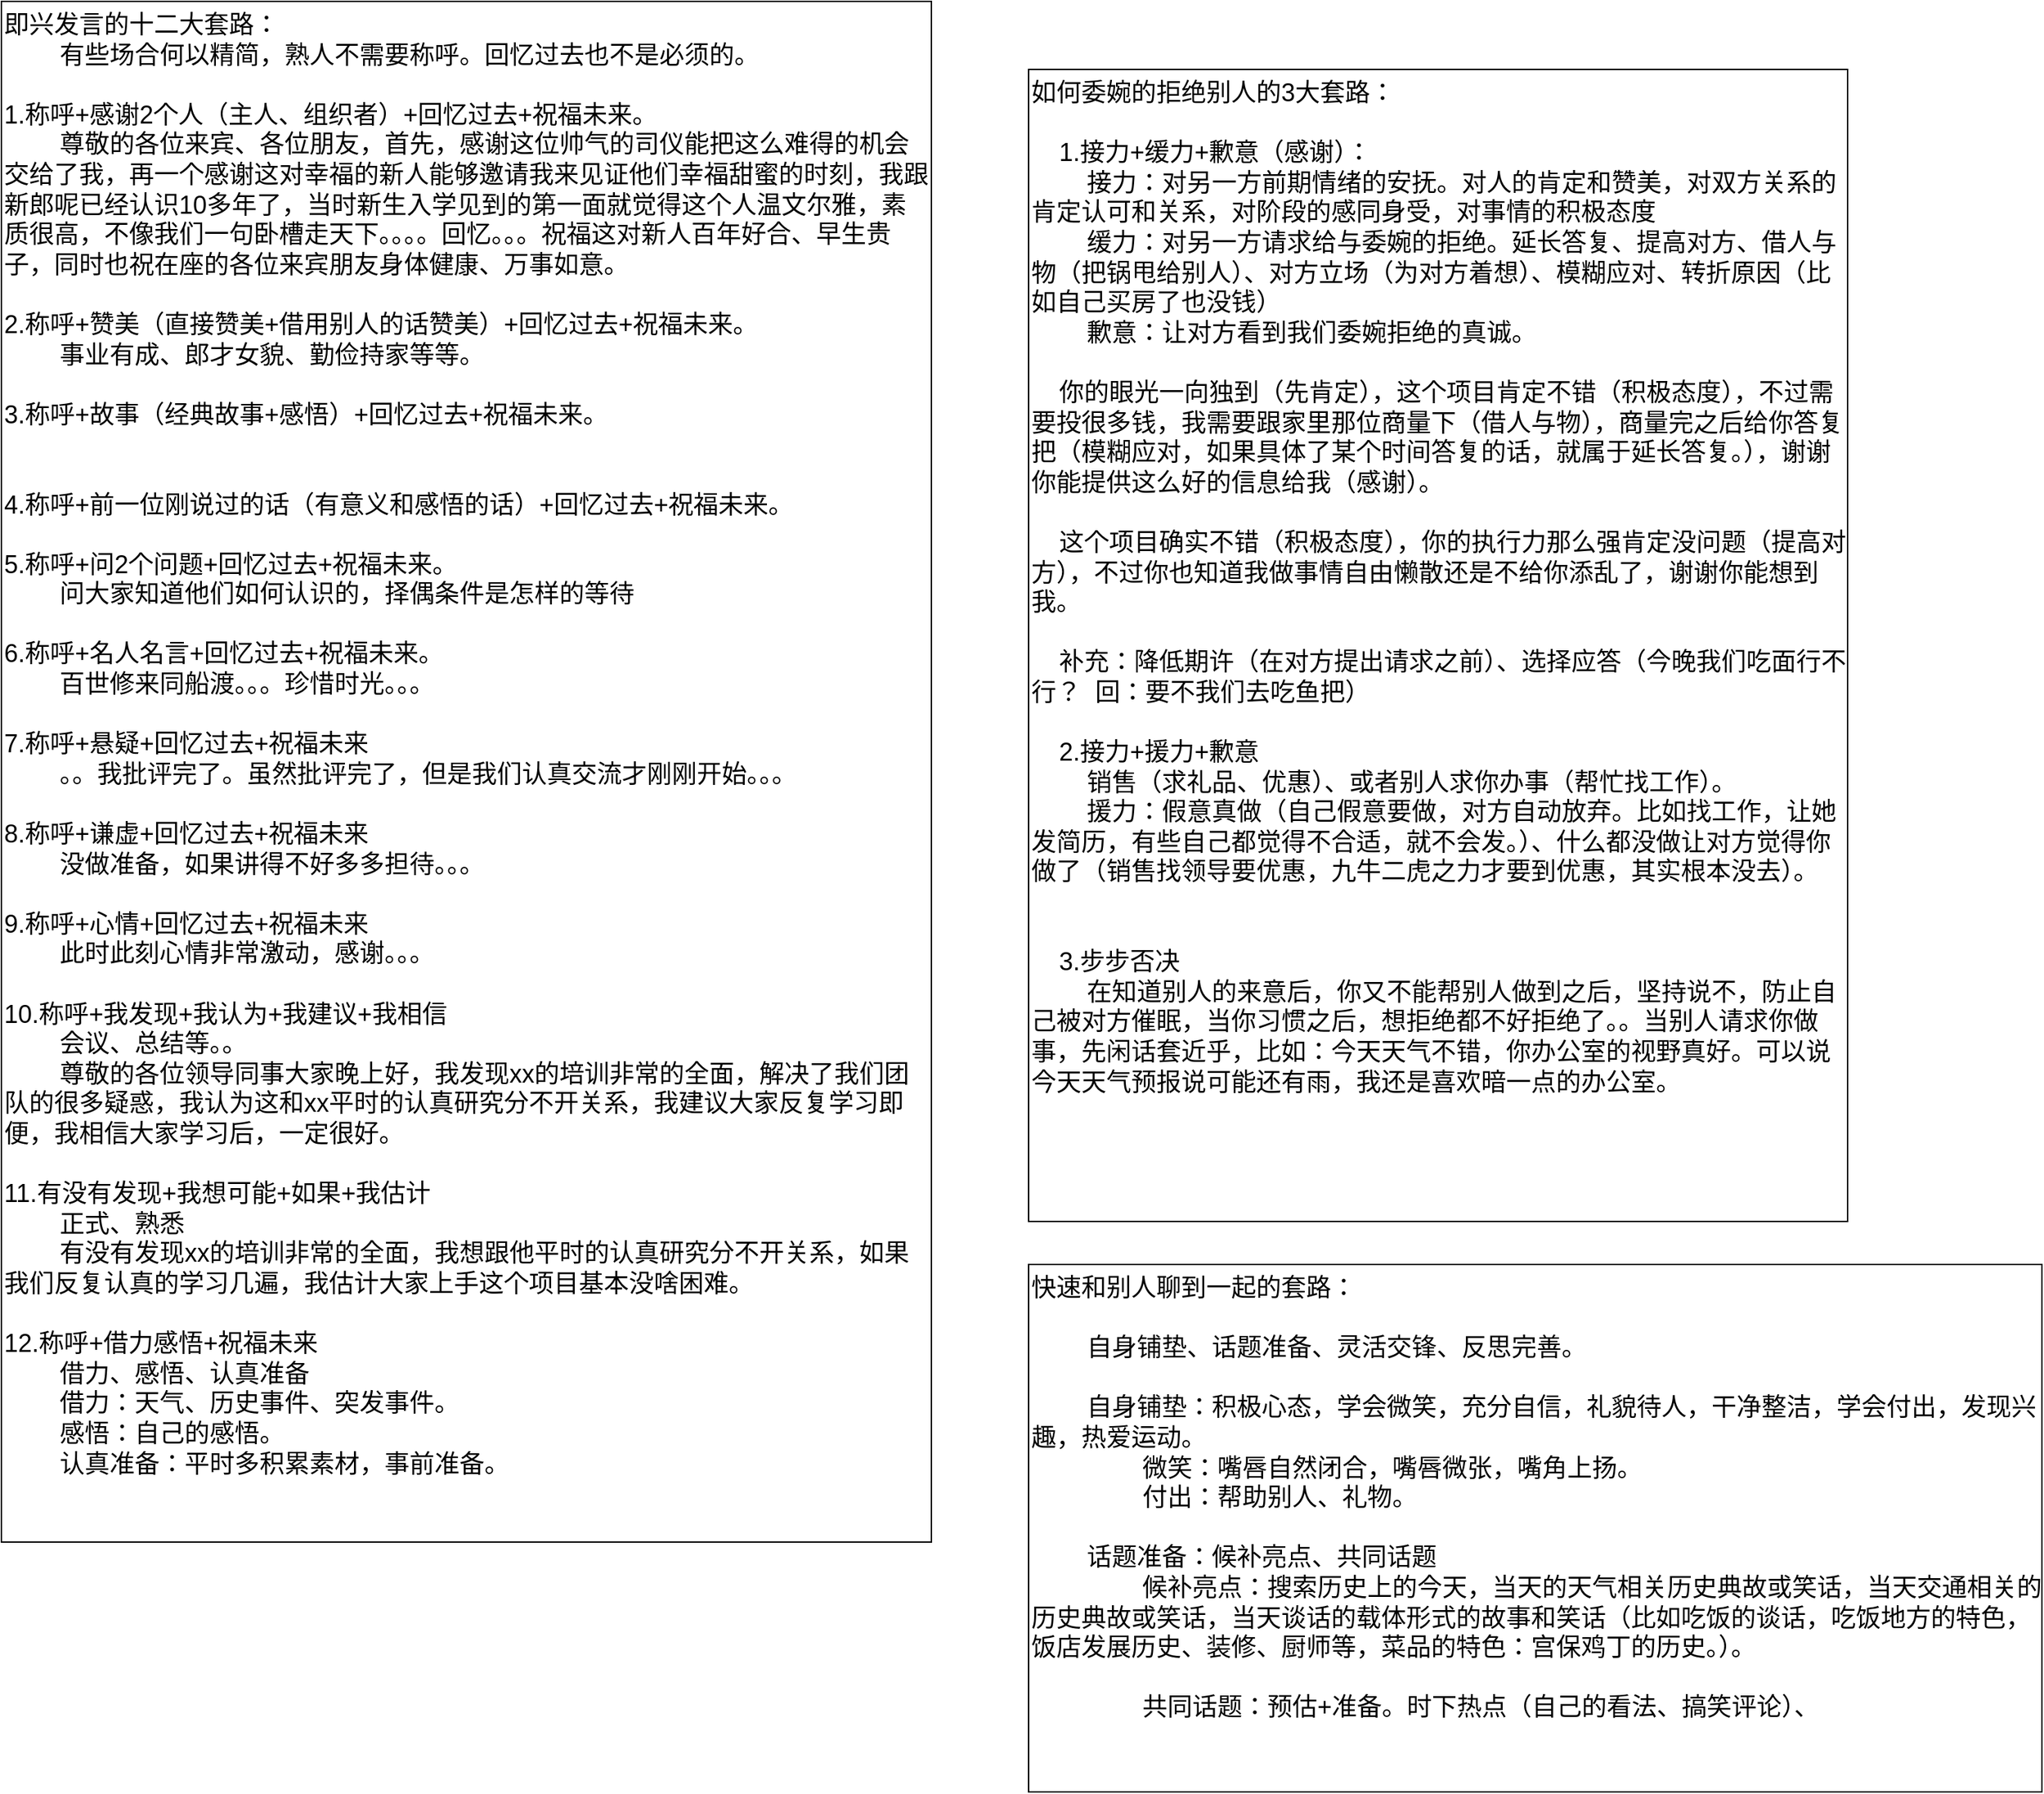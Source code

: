 <mxfile version="22.1.15" type="github">
  <diagram name="第 1 页" id="cnIUandqyFZ5Glk0gNJO">
    <mxGraphModel dx="594" dy="378" grid="1" gridSize="10" guides="1" tooltips="1" connect="1" arrows="1" fold="1" page="1" pageScale="1" pageWidth="827" pageHeight="1169" math="0" shadow="0">
      <root>
        <mxCell id="0" />
        <mxCell id="1" parent="0" />
        <mxCell id="VJTlfqrWW2QYB_PkbTW--1" value="即兴发言的十二大套路：&lt;br&gt;&lt;span style=&quot;white-space: pre;&quot;&gt;&#x9;&lt;/span&gt;有些场合何以精简，熟人不需要称呼。回忆过去也不是必须的。&lt;br&gt;&lt;br&gt;1.称呼+感谢2个人（主人、组织者）+回忆过去+祝福未来。&lt;br&gt;&lt;span style=&quot;white-space: pre;&quot;&gt;&#x9;&lt;/span&gt;尊敬的各位来宾、各位朋友，首先，感谢这位帅气的司仪能把这么难得的机会交给了我，再一个感谢这对幸福的新人能够邀请我来见证他们幸福甜蜜的时刻，我跟新郎呢已经认识10多年了，当时新生入学见到的第一面就觉得这个人温文尔雅，素质很高，不像我们一句卧槽走天下。。。。回忆。。。祝福这对新人百年好合、早生贵子，同时也祝在座的各位来宾朋友身体健康、万事如意。&lt;br&gt;&lt;br&gt;2.称呼+赞美（直接赞美+借用别人的话赞美）+回忆过去+祝福未来。&lt;br&gt;&lt;span style=&quot;white-space: pre;&quot;&gt;&#x9;&lt;/span&gt;事业有成、郎才女貌、勤俭持家等等。&lt;br&gt;&lt;br&gt;3.称呼+故事（经典故事+感悟）+回忆过去+祝福未来。&lt;br&gt;&lt;span style=&quot;white-space: pre;&quot;&gt;&#x9;&lt;/span&gt;&lt;br&gt;&lt;br&gt;4.称呼+前一位刚说过的话（有意义和感悟的话）+回忆过去+祝福未来。&lt;br&gt;&lt;br&gt;5.称呼+问2个问题+回忆过去+祝福未来。&lt;br&gt;&lt;span style=&quot;white-space: pre;&quot;&gt;&#x9;&lt;/span&gt;问大家知道他们如何认识的，择偶条件是怎样的等待&lt;br&gt;&lt;br&gt;6.称呼+名人名言+回忆过去+祝福未来。&lt;br&gt;&lt;span style=&quot;white-space: pre;&quot;&gt;&#x9;&lt;/span&gt;百世修来同船渡。。。珍惜时光。。。&lt;br&gt;&lt;br&gt;7.称呼+悬疑+回忆过去+祝福未来&lt;br&gt;&lt;span style=&quot;white-space: pre;&quot;&gt;&lt;span style=&quot;white-space: pre;&quot;&gt;&#x9;&lt;/span&gt;。。我批评完了。虽然批评完了，但是我们认真交流才刚刚开始。。。&#x9;&lt;br&gt;&lt;/span&gt;&lt;br&gt;8.称呼+谦虚+回忆过去+祝福未来&lt;br&gt;&lt;span style=&quot;white-space: pre;&quot;&gt;&#x9;&lt;/span&gt;没做准备，如果讲得不好多多担待。。。&lt;br&gt;&lt;br&gt;9.称呼+心情+回忆过去+祝福未来&lt;br&gt;&lt;span style=&quot;white-space: pre;&quot;&gt;&#x9;&lt;/span&gt;此时此刻心情非常激动，感谢。。。&lt;br&gt;&lt;br&gt;10.称呼+我发现+我认为+我建议+我相信&lt;br&gt;&lt;span style=&quot;white-space: pre;&quot;&gt;&#x9;&lt;/span&gt;会议、总结等。。&lt;br&gt;&lt;span style=&quot;white-space: pre;&quot;&gt;&#x9;&lt;/span&gt;尊敬的各位领导同事大家晚上好，我发现xx的培训非常的全面，解决了我们团队的很多疑惑，我认为这和xx平时的认真研究分不开关系，我建议大家反复学习即便，我相信大家学习后，一定很好。&lt;br&gt;&lt;br&gt;11.有没有发现+我想可能+如果+我估计&lt;br&gt;&lt;span style=&quot;white-space: pre;&quot;&gt;&#x9;&lt;/span&gt;正式、熟悉&lt;br&gt;&lt;span style=&quot;white-space: pre;&quot;&gt;&#x9;&lt;/span&gt;有没有发现xx的培训非常的全面，我想跟他平时的认真研究分不开关系，如果我们反复认真的学习几遍，我估计大家上手这个项目基本没啥困难。&lt;br&gt;&lt;br&gt;12.称呼+借力感悟+祝福未来&lt;br&gt;&lt;span style=&quot;white-space: pre;&quot;&gt;&#x9;&lt;/span&gt;借力、感悟、认真准备&lt;br&gt;&lt;span style=&quot;white-space: pre;&quot;&gt;&#x9;&lt;/span&gt;借力：天气、历史事件、突发事件。&lt;br&gt;&lt;span style=&quot;white-space: pre;&quot;&gt;&#x9;&lt;/span&gt;感悟：自己的感悟。&lt;br&gt;&lt;span style=&quot;white-space: pre;&quot;&gt;&#x9;&lt;/span&gt;认真准备：平时多积累素材，事前准备。" style="rounded=0;whiteSpace=wrap;html=1;fontSize=18;align=left;verticalAlign=top;" vertex="1" parent="1">
          <mxGeometry y="290" width="670" height="1110" as="geometry" />
        </mxCell>
        <mxCell id="VJTlfqrWW2QYB_PkbTW--2" value="如何委婉的拒绝别人的3大套路：&lt;br&gt;&lt;br&gt;&lt;span style=&quot;&quot;&gt;&lt;span style=&quot;white-space: pre;&quot;&gt;&amp;nbsp;&amp;nbsp;&amp;nbsp;&amp;nbsp;&lt;/span&gt;&lt;/span&gt;1.接力+缓力+歉意（感谢）：&lt;br&gt;&lt;span style=&quot;&quot;&gt;&lt;span style=&quot;white-space: pre;&quot;&gt;&amp;nbsp;&amp;nbsp;&amp;nbsp;&amp;nbsp;&lt;/span&gt;&lt;/span&gt;&lt;span style=&quot;&quot;&gt;&lt;span style=&quot;white-space: pre;&quot;&gt;&amp;nbsp;&amp;nbsp;&amp;nbsp;&amp;nbsp;&lt;/span&gt;&lt;/span&gt;接力：对另一方前期情绪的安抚。对人的肯定和赞美，对双方关系的肯定认可和关系，对阶段的感同身受，对事情的积极态度&lt;br&gt;&lt;span style=&quot;&quot;&gt;&lt;span style=&quot;white-space: pre;&quot;&gt;&amp;nbsp;&amp;nbsp;&amp;nbsp;&amp;nbsp;&lt;/span&gt;&lt;/span&gt;&lt;span style=&quot;&quot;&gt;&lt;span style=&quot;white-space: pre;&quot;&gt;&amp;nbsp;&amp;nbsp;&amp;nbsp;&amp;nbsp;&lt;/span&gt;&lt;/span&gt;缓力：对另一方请求给与委婉的拒绝。延长答复、提高对方、借人与物（把锅甩给别人）、对方立场（为对方着想）、模糊应对、转折原因（比如自己买房了也没钱）&lt;br&gt;&lt;span style=&quot;&quot;&gt;&lt;span style=&quot;white-space: pre;&quot;&gt;&amp;nbsp;&amp;nbsp;&amp;nbsp;&amp;nbsp;&lt;/span&gt;&lt;/span&gt;&lt;span style=&quot;&quot;&gt;&lt;span style=&quot;white-space: pre;&quot;&gt;&amp;nbsp;&amp;nbsp;&amp;nbsp;&amp;nbsp;&lt;/span&gt;&lt;/span&gt;歉意：让对方看到我们委婉拒绝的真诚。&lt;br&gt;&lt;br&gt;&lt;span style=&quot;&quot;&gt;&lt;span style=&quot;white-space: pre;&quot;&gt;&amp;nbsp;&amp;nbsp;&amp;nbsp;&amp;nbsp;&lt;/span&gt;&lt;/span&gt;你的眼光一向独到（先肯定），这个项目肯定不错（积极态度），不过需要投很多钱，我需要跟家里那位商量下（借人与物），商量完之后给你答复把（模糊应对，如果具体了某个时间答复的话，就属于延长答复。），谢谢你能提供这么好的信息给我（感谢）。&lt;br&gt;&lt;br&gt;&lt;span style=&quot;&quot;&gt;&lt;span style=&quot;white-space: pre;&quot;&gt;&amp;nbsp;&amp;nbsp;&amp;nbsp;&amp;nbsp;&lt;/span&gt;&lt;/span&gt;这个项目确实不错（积极态度），你的执行力那么强肯定没问题（提高对方），不过你也知道我做事情自由懒散还是不给你添乱了，谢谢你能想到我。&lt;br&gt;&lt;span style=&quot;&quot;&gt;&lt;span style=&quot;white-space: pre;&quot;&gt;&amp;nbsp;&amp;nbsp;&amp;nbsp;&amp;nbsp;&lt;/span&gt;&lt;/span&gt;&lt;br&gt;&lt;span style=&quot;&quot;&gt;&lt;span style=&quot;white-space: pre;&quot;&gt;&amp;nbsp;&amp;nbsp;&amp;nbsp;&amp;nbsp;&lt;/span&gt;&lt;/span&gt;补充：降低期许（在对方提出请求之前）、选择应答（今晚我们吃面行不行？&amp;nbsp; 回：要不我们去吃鱼把）&lt;br&gt;&lt;br&gt;&lt;span style=&quot;&quot;&gt;&lt;span style=&quot;white-space: pre;&quot;&gt;&amp;nbsp;&amp;nbsp;&amp;nbsp;&amp;nbsp;&lt;/span&gt;&lt;/span&gt;2.接力+援力+歉意&lt;br&gt;&lt;span style=&quot;white-space: pre;&quot;&gt;&#x9;&lt;/span&gt;销售（求礼品、优惠）、或者别人求你办事（帮忙找工作）。&lt;br&gt;&lt;span style=&quot;white-space: pre;&quot;&gt;&#x9;&lt;/span&gt;援力：假意真做（自己假意要做，对方自动放弃。比如找工作，让她发简历，有些自己都觉得不合适，就不会发。）、什么都没做让对方觉得你做了（销售找领导要优惠，九牛二虎之力才要到优惠，其实根本没去）。&amp;nbsp;&lt;br&gt;&lt;br&gt;&lt;span style=&quot;&quot;&gt;&lt;span style=&quot;white-space: pre;&quot;&gt;&amp;nbsp;&amp;nbsp;&amp;nbsp;&amp;nbsp;&lt;/span&gt;&lt;/span&gt;&lt;br&gt;&lt;span style=&quot;&quot;&gt;&lt;span style=&quot;white-space: pre;&quot;&gt;&amp;nbsp;&amp;nbsp;&amp;nbsp;&amp;nbsp;3&lt;/span&gt;&lt;/span&gt;.步步否决&lt;br&gt;&lt;span style=&quot;white-space: pre;&quot;&gt;&#x9;&lt;/span&gt;在知道别人的来意后，你又不能帮别人做到之后，坚持说不，防止自己被对方催眠，当你习惯之后，想拒绝都不好拒绝了。。当别人请求你做事，先闲话套近乎，比如：今天天气不错，你办公室的视野真好。可以说今天天气预报说可能还有雨，我还是喜欢暗一点的办公室。" style="rounded=0;whiteSpace=wrap;html=1;fontSize=18;align=left;verticalAlign=top;" vertex="1" parent="1">
          <mxGeometry x="740" y="339" width="590" height="830" as="geometry" />
        </mxCell>
        <mxCell id="VJTlfqrWW2QYB_PkbTW--3" value="快速和别人聊到一起的套路：&lt;br&gt;&lt;br&gt;&lt;span style=&quot;white-space: pre;&quot;&gt;&#x9;&lt;/span&gt;自身铺垫、话题准备、灵活交锋、反思完善。&lt;br&gt;&lt;br&gt;&lt;span style=&quot;white-space: pre;&quot;&gt;&#x9;&lt;/span&gt;自身铺垫：积极心态，学会微笑，充分自信，礼貌待人，干净整洁，学会付出，发现兴趣，热爱运动。&lt;br&gt;&lt;span style=&quot;white-space: pre;&quot;&gt;&#x9;&lt;/span&gt;&lt;span style=&quot;white-space: pre;&quot;&gt;&#x9;&lt;/span&gt;微笑：嘴唇自然闭合，嘴唇微张，嘴角上扬。&lt;br&gt;&lt;span style=&quot;white-space: pre;&quot;&gt;&#x9;&lt;/span&gt;&lt;span style=&quot;white-space: pre;&quot;&gt;&#x9;&lt;/span&gt;付出：帮助别人、礼物。&lt;br&gt;&lt;span style=&quot;white-space: pre;&quot;&gt;&#x9;&lt;/span&gt;&lt;br&gt;&lt;span style=&quot;white-space: pre;&quot;&gt;&#x9;&lt;/span&gt;话题准备：候补亮点、共同话题&lt;br&gt;&lt;span style=&quot;white-space: pre;&quot;&gt;&#x9;&lt;/span&gt;&lt;span style=&quot;white-space: pre;&quot;&gt;&#x9;&lt;/span&gt;候补亮点：搜索历史上的今天，当天的天气相关历史典故或笑话，当天交通相关的历史典故或笑话，当天谈话的载体形式的故事和笑话（比如吃饭的谈话，吃饭地方的特色，饭店发展历史、装修、厨师等，菜品的特色：宫保鸡丁的历史。）。&lt;br&gt;&lt;span style=&quot;white-space: pre;&quot;&gt;&#x9;&lt;/span&gt;&lt;span style=&quot;white-space: pre;&quot;&gt;&#x9;&lt;/span&gt;&lt;br&gt;&lt;span style=&quot;white-space: pre;&quot;&gt;&#x9;&lt;/span&gt;&lt;span style=&quot;white-space: pre;&quot;&gt;&#x9;&lt;/span&gt;共同话题：预估+准备。时下热点（自己的看法、搞笑评论）、" style="rounded=0;whiteSpace=wrap;html=1;fontSize=18;verticalAlign=top;align=left;" vertex="1" parent="1">
          <mxGeometry x="740" y="1200" width="730" height="380" as="geometry" />
        </mxCell>
      </root>
    </mxGraphModel>
  </diagram>
</mxfile>
